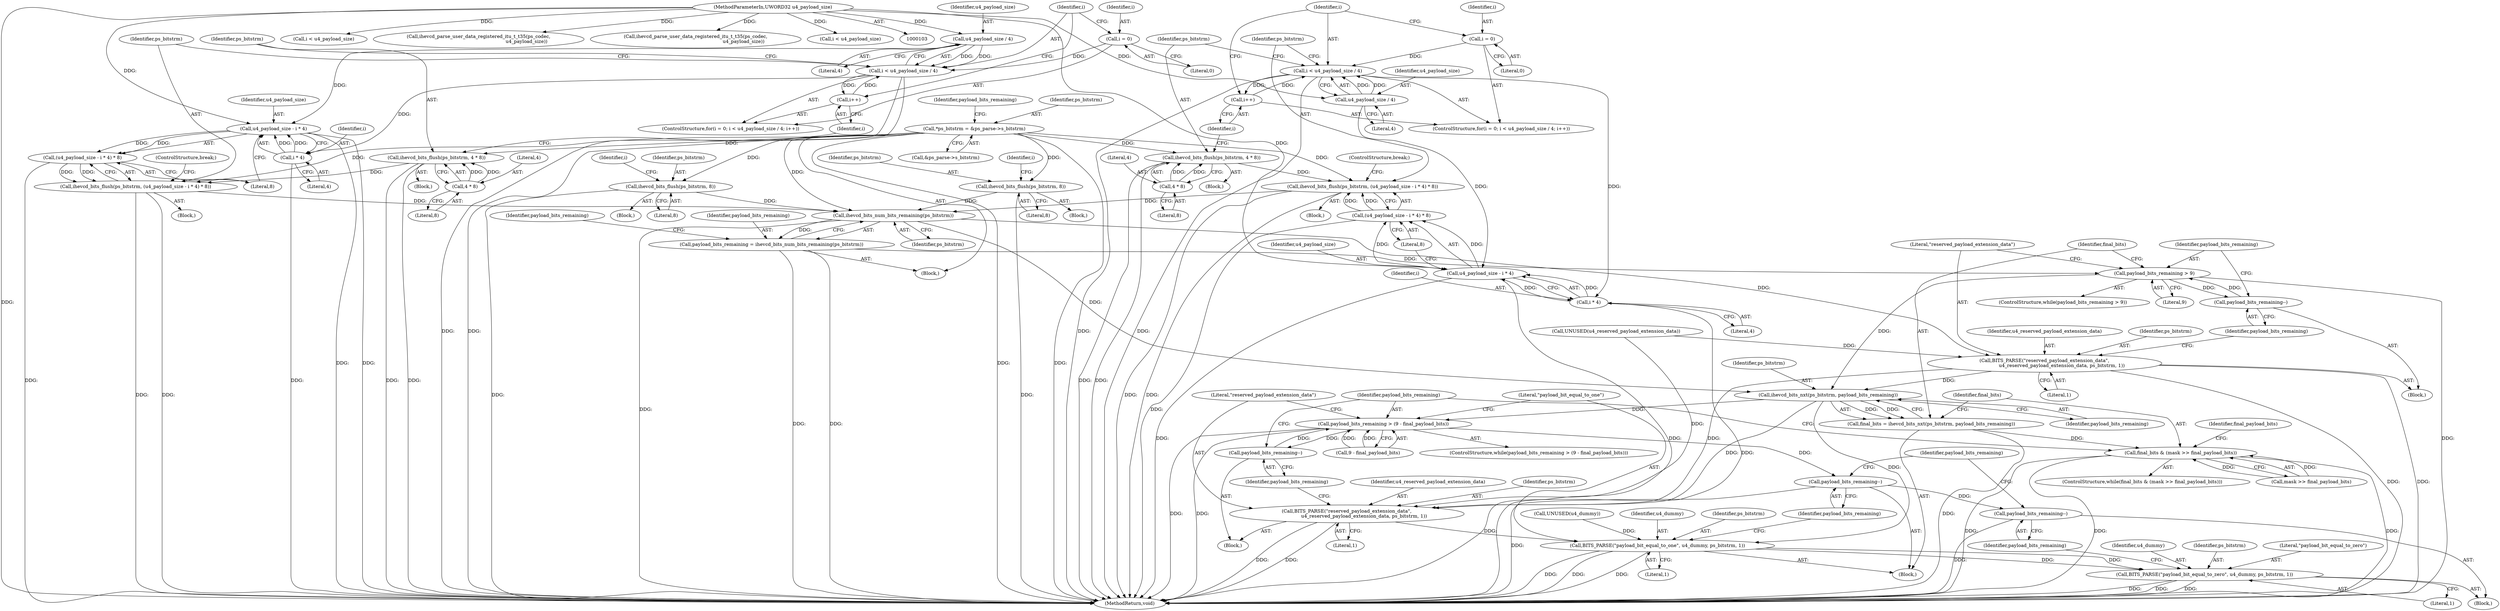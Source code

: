 digraph "0_Android_9f0fb67540d2259e4930d9bd5f1a1a6fb95af862@API" {
"1000347" [label="(Call,ihevcd_bits_num_bits_remaining(ps_bitstrm))"];
"1000315" [label="(Call,ihevcd_bits_flush(ps_bitstrm, (u4_payload_size - i * 4) * 8))"];
"1000310" [label="(Call,ihevcd_bits_flush(ps_bitstrm, 4 * 8))"];
"1000117" [label="(Call,*ps_bitstrm = &ps_parse->s_bitstrm)"];
"1000312" [label="(Call,4 * 8)"];
"1000317" [label="(Call,(u4_payload_size - i * 4) * 8)"];
"1000318" [label="(Call,u4_payload_size - i * 4)"];
"1000304" [label="(Call,u4_payload_size / 4)"];
"1000106" [label="(MethodParameterIn,UWORD32 u4_payload_size)"];
"1000320" [label="(Call,i * 4)"];
"1000302" [label="(Call,i < u4_payload_size / 4)"];
"1000299" [label="(Call,i = 0)"];
"1000307" [label="(Call,i++)"];
"1000272" [label="(Call,ihevcd_bits_flush(ps_bitstrm, 8))"];
"1000246" [label="(Call,ihevcd_bits_flush(ps_bitstrm, (u4_payload_size - i * 4) * 8))"];
"1000241" [label="(Call,ihevcd_bits_flush(ps_bitstrm, 4 * 8))"];
"1000243" [label="(Call,4 * 8)"];
"1000248" [label="(Call,(u4_payload_size - i * 4) * 8)"];
"1000249" [label="(Call,u4_payload_size - i * 4)"];
"1000235" [label="(Call,u4_payload_size / 4)"];
"1000251" [label="(Call,i * 4)"];
"1000233" [label="(Call,i < u4_payload_size / 4)"];
"1000238" [label="(Call,i++)"];
"1000230" [label="(Call,i = 0)"];
"1000341" [label="(Call,ihevcd_bits_flush(ps_bitstrm, 8))"];
"1000345" [label="(Call,payload_bits_remaining = ihevcd_bits_num_bits_remaining(ps_bitstrm))"];
"1000368" [label="(Call,payload_bits_remaining > 9)"];
"1000377" [label="(Call,payload_bits_remaining--)"];
"1000381" [label="(Call,ihevcd_bits_nxt(ps_bitstrm, payload_bits_remaining))"];
"1000379" [label="(Call,final_bits = ihevcd_bits_nxt(ps_bitstrm, payload_bits_remaining))"];
"1000385" [label="(Call,final_bits & (mask >> final_payload_bits))"];
"1000395" [label="(Call,payload_bits_remaining > (9 - final_payload_bits))"];
"1000406" [label="(Call,payload_bits_remaining--)"];
"1000413" [label="(Call,payload_bits_remaining--)"];
"1000423" [label="(Call,payload_bits_remaining--)"];
"1000401" [label="(Call,BITS_PARSE(\"reserved_payload_extension_data\",\n                       u4_reserved_payload_extension_data, ps_bitstrm, 1))"];
"1000408" [label="(Call,BITS_PARSE(\"payload_bit_equal_to_one\", u4_dummy, ps_bitstrm, 1))"];
"1000418" [label="(Call,BITS_PARSE(\"payload_bit_equal_to_zero\", u4_dummy, ps_bitstrm, 1))"];
"1000372" [label="(Call,BITS_PARSE(\"reserved_payload_extension_data\",\n                       u4_reserved_payload_extension_data, ps_bitstrm, 1))"];
"1000309" [label="(Block,)"];
"1000379" [label="(Call,final_bits = ihevcd_bits_nxt(ps_bitstrm, payload_bits_remaining))"];
"1000249" [label="(Call,u4_payload_size - i * 4)"];
"1000339" [label="(Identifier,i)"];
"1000242" [label="(Identifier,ps_bitstrm)"];
"1000311" [label="(Identifier,ps_bitstrm)"];
"1000386" [label="(Identifier,final_bits)"];
"1000376" [label="(Literal,1)"];
"1000417" [label="(Block,)"];
"1000413" [label="(Call,payload_bits_remaining--)"];
"1000335" [label="(Call,i < u4_payload_size)"];
"1000419" [label="(Literal,\"payload_bit_equal_to_zero\")"];
"1000422" [label="(Literal,1)"];
"1000234" [label="(Identifier,i)"];
"1000382" [label="(Identifier,ps_bitstrm)"];
"1000416" [label="(Identifier,payload_bits_remaining)"];
"1000271" [label="(Block,)"];
"1000318" [label="(Call,u4_payload_size - i * 4)"];
"1000346" [label="(Identifier,payload_bits_remaining)"];
"1000374" [label="(Identifier,u4_reserved_payload_extension_data)"];
"1000420" [label="(Identifier,u4_dummy)"];
"1000403" [label="(Identifier,u4_reserved_payload_extension_data)"];
"1000410" [label="(Identifier,u4_dummy)"];
"1000343" [label="(Literal,8)"];
"1000373" [label="(Literal,\"reserved_payload_extension_data\")"];
"1000254" [label="(Literal,8)"];
"1000341" [label="(Call,ihevcd_bits_flush(ps_bitstrm, 8))"];
"1000351" [label="(Block,)"];
"1000251" [label="(Call,i * 4)"];
"1000260" [label="(ControlStructure,break;)"];
"1000407" [label="(Identifier,payload_bits_remaining)"];
"1000404" [label="(Identifier,ps_bitstrm)"];
"1000421" [label="(Identifier,ps_bitstrm)"];
"1000347" [label="(Call,ihevcd_bits_num_bits_remaining(ps_bitstrm))"];
"1000418" [label="(Call,BITS_PARSE(\"payload_bit_equal_to_zero\", u4_dummy, ps_bitstrm, 1))"];
"1000326" [label="(Call,ihevcd_parse_user_data_registered_itu_t_t35(ps_codec,\n                                                                u4_payload_size))"];
"1000240" [label="(Block,)"];
"1000322" [label="(Literal,4)"];
"1000119" [label="(Call,&ps_parse->s_bitstrm)"];
"1000423" [label="(Call,payload_bits_remaining--)"];
"1000237" [label="(Literal,4)"];
"1000383" [label="(Identifier,payload_bits_remaining)"];
"1000315" [label="(Call,ihevcd_bits_flush(ps_bitstrm, (u4_payload_size - i * 4) * 8))"];
"1000245" [label="(Literal,8)"];
"1000305" [label="(Identifier,u4_payload_size)"];
"1000273" [label="(Identifier,ps_bitstrm)"];
"1000412" [label="(Literal,1)"];
"1000230" [label="(Call,i = 0)"];
"1000297" [label="(Block,)"];
"1000253" [label="(Literal,4)"];
"1000312" [label="(Call,4 * 8)"];
"1000252" [label="(Identifier,i)"];
"1000108" [label="(Block,)"];
"1000411" [label="(Identifier,ps_bitstrm)"];
"1000394" [label="(ControlStructure,while(payload_bits_remaining > (9 - final_payload_bits)))"];
"1000229" [label="(ControlStructure,for(i = 0; i < u4_payload_size / 4; i++))"];
"1000387" [label="(Call,mask >> final_payload_bits)"];
"1000402" [label="(Literal,\"reserved_payload_extension_data\")"];
"1000363" [label="(Call,UNUSED(u4_dummy))"];
"1000377" [label="(Call,payload_bits_remaining--)"];
"1000371" [label="(Block,)"];
"1000316" [label="(Identifier,ps_bitstrm)"];
"1000368" [label="(Call,payload_bits_remaining > 9)"];
"1000270" [label="(Identifier,i)"];
"1000414" [label="(Identifier,payload_bits_remaining)"];
"1000302" [label="(Call,i < u4_payload_size / 4)"];
"1000241" [label="(Call,ihevcd_bits_flush(ps_bitstrm, 4 * 8))"];
"1000232" [label="(Literal,0)"];
"1000372" [label="(Call,BITS_PARSE(\"reserved_payload_extension_data\",\n                       u4_reserved_payload_extension_data, ps_bitstrm, 1))"];
"1000235" [label="(Call,u4_payload_size / 4)"];
"1000340" [label="(Block,)"];
"1000257" [label="(Call,ihevcd_parse_user_data_registered_itu_t_t35(ps_codec,\n                                                                u4_payload_size))"];
"1000236" [label="(Identifier,u4_payload_size)"];
"1000350" [label="(Identifier,payload_bits_remaining)"];
"1000400" [label="(Block,)"];
"1000303" [label="(Identifier,i)"];
"1000342" [label="(Identifier,ps_bitstrm)"];
"1000319" [label="(Identifier,u4_payload_size)"];
"1000408" [label="(Call,BITS_PARSE(\"payload_bit_equal_to_one\", u4_dummy, ps_bitstrm, 1))"];
"1000247" [label="(Identifier,ps_bitstrm)"];
"1000381" [label="(Call,ihevcd_bits_nxt(ps_bitstrm, payload_bits_remaining))"];
"1000395" [label="(Call,payload_bits_remaining > (9 - final_payload_bits))"];
"1000406" [label="(Call,payload_bits_remaining--)"];
"1000314" [label="(Literal,8)"];
"1000308" [label="(Identifier,i)"];
"1000106" [label="(MethodParameterIn,UWORD32 u4_payload_size)"];
"1000274" [label="(Literal,8)"];
"1000298" [label="(ControlStructure,for(i = 0; i < u4_payload_size / 4; i++))"];
"1000238" [label="(Call,i++)"];
"1000397" [label="(Call,9 - final_payload_bits)"];
"1000323" [label="(Literal,8)"];
"1000365" [label="(Call,UNUSED(u4_reserved_payload_extension_data))"];
"1000246" [label="(Call,ihevcd_bits_flush(ps_bitstrm, (u4_payload_size - i * 4) * 8))"];
"1000239" [label="(Identifier,i)"];
"1000272" [label="(Call,ihevcd_bits_flush(ps_bitstrm, 8))"];
"1000313" [label="(Literal,4)"];
"1000118" [label="(Identifier,ps_bitstrm)"];
"1000369" [label="(Identifier,payload_bits_remaining)"];
"1000266" [label="(Call,i < u4_payload_size)"];
"1000228" [label="(Block,)"];
"1000300" [label="(Identifier,i)"];
"1000317" [label="(Call,(u4_payload_size - i * 4) * 8)"];
"1000345" [label="(Call,payload_bits_remaining = ihevcd_bits_num_bits_remaining(ps_bitstrm))"];
"1000348" [label="(Identifier,ps_bitstrm)"];
"1000329" [label="(ControlStructure,break;)"];
"1000233" [label="(Call,i < u4_payload_size / 4)"];
"1000304" [label="(Call,u4_payload_size / 4)"];
"1000244" [label="(Literal,4)"];
"1000380" [label="(Identifier,final_bits)"];
"1000320" [label="(Call,i * 4)"];
"1000306" [label="(Literal,4)"];
"1000248" [label="(Call,(u4_payload_size - i * 4) * 8)"];
"1000250" [label="(Identifier,u4_payload_size)"];
"1000385" [label="(Call,final_bits & (mask >> final_payload_bits))"];
"1000299" [label="(Call,i = 0)"];
"1000243" [label="(Call,4 * 8)"];
"1000321" [label="(Identifier,i)"];
"1000424" [label="(Identifier,payload_bits_remaining)"];
"1000125" [label="(Identifier,payload_bits_remaining)"];
"1000378" [label="(Identifier,payload_bits_remaining)"];
"1000401" [label="(Call,BITS_PARSE(\"reserved_payload_extension_data\",\n                       u4_reserved_payload_extension_data, ps_bitstrm, 1))"];
"1000117" [label="(Call,*ps_bitstrm = &ps_parse->s_bitstrm)"];
"1000384" [label="(ControlStructure,while(final_bits & (mask >> final_payload_bits)))"];
"1000405" [label="(Literal,1)"];
"1000396" [label="(Identifier,payload_bits_remaining)"];
"1000375" [label="(Identifier,ps_bitstrm)"];
"1000307" [label="(Call,i++)"];
"1000367" [label="(ControlStructure,while(payload_bits_remaining > 9))"];
"1000301" [label="(Literal,0)"];
"1000426" [label="(MethodReturn,void)"];
"1000231" [label="(Identifier,i)"];
"1000310" [label="(Call,ihevcd_bits_flush(ps_bitstrm, 4 * 8))"];
"1000409" [label="(Literal,\"payload_bit_equal_to_one\")"];
"1000392" [label="(Identifier,final_payload_bits)"];
"1000370" [label="(Literal,9)"];
"1000347" -> "1000345"  [label="AST: "];
"1000347" -> "1000348"  [label="CFG: "];
"1000348" -> "1000347"  [label="AST: "];
"1000345" -> "1000347"  [label="CFG: "];
"1000347" -> "1000426"  [label="DDG: "];
"1000347" -> "1000345"  [label="DDG: "];
"1000315" -> "1000347"  [label="DDG: "];
"1000272" -> "1000347"  [label="DDG: "];
"1000246" -> "1000347"  [label="DDG: "];
"1000341" -> "1000347"  [label="DDG: "];
"1000117" -> "1000347"  [label="DDG: "];
"1000347" -> "1000372"  [label="DDG: "];
"1000347" -> "1000381"  [label="DDG: "];
"1000315" -> "1000297"  [label="AST: "];
"1000315" -> "1000317"  [label="CFG: "];
"1000316" -> "1000315"  [label="AST: "];
"1000317" -> "1000315"  [label="AST: "];
"1000329" -> "1000315"  [label="CFG: "];
"1000315" -> "1000426"  [label="DDG: "];
"1000315" -> "1000426"  [label="DDG: "];
"1000310" -> "1000315"  [label="DDG: "];
"1000117" -> "1000315"  [label="DDG: "];
"1000317" -> "1000315"  [label="DDG: "];
"1000317" -> "1000315"  [label="DDG: "];
"1000310" -> "1000309"  [label="AST: "];
"1000310" -> "1000312"  [label="CFG: "];
"1000311" -> "1000310"  [label="AST: "];
"1000312" -> "1000310"  [label="AST: "];
"1000308" -> "1000310"  [label="CFG: "];
"1000310" -> "1000426"  [label="DDG: "];
"1000310" -> "1000426"  [label="DDG: "];
"1000117" -> "1000310"  [label="DDG: "];
"1000312" -> "1000310"  [label="DDG: "];
"1000312" -> "1000310"  [label="DDG: "];
"1000117" -> "1000108"  [label="AST: "];
"1000117" -> "1000119"  [label="CFG: "];
"1000118" -> "1000117"  [label="AST: "];
"1000119" -> "1000117"  [label="AST: "];
"1000125" -> "1000117"  [label="CFG: "];
"1000117" -> "1000426"  [label="DDG: "];
"1000117" -> "1000426"  [label="DDG: "];
"1000117" -> "1000241"  [label="DDG: "];
"1000117" -> "1000246"  [label="DDG: "];
"1000117" -> "1000272"  [label="DDG: "];
"1000117" -> "1000341"  [label="DDG: "];
"1000312" -> "1000314"  [label="CFG: "];
"1000313" -> "1000312"  [label="AST: "];
"1000314" -> "1000312"  [label="AST: "];
"1000317" -> "1000323"  [label="CFG: "];
"1000318" -> "1000317"  [label="AST: "];
"1000323" -> "1000317"  [label="AST: "];
"1000317" -> "1000426"  [label="DDG: "];
"1000318" -> "1000317"  [label="DDG: "];
"1000318" -> "1000317"  [label="DDG: "];
"1000318" -> "1000320"  [label="CFG: "];
"1000319" -> "1000318"  [label="AST: "];
"1000320" -> "1000318"  [label="AST: "];
"1000323" -> "1000318"  [label="CFG: "];
"1000318" -> "1000426"  [label="DDG: "];
"1000318" -> "1000426"  [label="DDG: "];
"1000304" -> "1000318"  [label="DDG: "];
"1000106" -> "1000318"  [label="DDG: "];
"1000320" -> "1000318"  [label="DDG: "];
"1000320" -> "1000318"  [label="DDG: "];
"1000304" -> "1000302"  [label="AST: "];
"1000304" -> "1000306"  [label="CFG: "];
"1000305" -> "1000304"  [label="AST: "];
"1000306" -> "1000304"  [label="AST: "];
"1000302" -> "1000304"  [label="CFG: "];
"1000304" -> "1000302"  [label="DDG: "];
"1000304" -> "1000302"  [label="DDG: "];
"1000106" -> "1000304"  [label="DDG: "];
"1000106" -> "1000103"  [label="AST: "];
"1000106" -> "1000426"  [label="DDG: "];
"1000106" -> "1000235"  [label="DDG: "];
"1000106" -> "1000249"  [label="DDG: "];
"1000106" -> "1000257"  [label="DDG: "];
"1000106" -> "1000266"  [label="DDG: "];
"1000106" -> "1000326"  [label="DDG: "];
"1000106" -> "1000335"  [label="DDG: "];
"1000320" -> "1000322"  [label="CFG: "];
"1000321" -> "1000320"  [label="AST: "];
"1000322" -> "1000320"  [label="AST: "];
"1000320" -> "1000426"  [label="DDG: "];
"1000302" -> "1000320"  [label="DDG: "];
"1000302" -> "1000298"  [label="AST: "];
"1000303" -> "1000302"  [label="AST: "];
"1000311" -> "1000302"  [label="CFG: "];
"1000316" -> "1000302"  [label="CFG: "];
"1000302" -> "1000426"  [label="DDG: "];
"1000302" -> "1000426"  [label="DDG: "];
"1000299" -> "1000302"  [label="DDG: "];
"1000307" -> "1000302"  [label="DDG: "];
"1000302" -> "1000307"  [label="DDG: "];
"1000299" -> "1000298"  [label="AST: "];
"1000299" -> "1000301"  [label="CFG: "];
"1000300" -> "1000299"  [label="AST: "];
"1000301" -> "1000299"  [label="AST: "];
"1000303" -> "1000299"  [label="CFG: "];
"1000307" -> "1000298"  [label="AST: "];
"1000307" -> "1000308"  [label="CFG: "];
"1000308" -> "1000307"  [label="AST: "];
"1000303" -> "1000307"  [label="CFG: "];
"1000272" -> "1000271"  [label="AST: "];
"1000272" -> "1000274"  [label="CFG: "];
"1000273" -> "1000272"  [label="AST: "];
"1000274" -> "1000272"  [label="AST: "];
"1000270" -> "1000272"  [label="CFG: "];
"1000272" -> "1000426"  [label="DDG: "];
"1000246" -> "1000228"  [label="AST: "];
"1000246" -> "1000248"  [label="CFG: "];
"1000247" -> "1000246"  [label="AST: "];
"1000248" -> "1000246"  [label="AST: "];
"1000260" -> "1000246"  [label="CFG: "];
"1000246" -> "1000426"  [label="DDG: "];
"1000246" -> "1000426"  [label="DDG: "];
"1000241" -> "1000246"  [label="DDG: "];
"1000248" -> "1000246"  [label="DDG: "];
"1000248" -> "1000246"  [label="DDG: "];
"1000241" -> "1000240"  [label="AST: "];
"1000241" -> "1000243"  [label="CFG: "];
"1000242" -> "1000241"  [label="AST: "];
"1000243" -> "1000241"  [label="AST: "];
"1000239" -> "1000241"  [label="CFG: "];
"1000241" -> "1000426"  [label="DDG: "];
"1000241" -> "1000426"  [label="DDG: "];
"1000243" -> "1000241"  [label="DDG: "];
"1000243" -> "1000241"  [label="DDG: "];
"1000243" -> "1000245"  [label="CFG: "];
"1000244" -> "1000243"  [label="AST: "];
"1000245" -> "1000243"  [label="AST: "];
"1000248" -> "1000254"  [label="CFG: "];
"1000249" -> "1000248"  [label="AST: "];
"1000254" -> "1000248"  [label="AST: "];
"1000248" -> "1000426"  [label="DDG: "];
"1000249" -> "1000248"  [label="DDG: "];
"1000249" -> "1000248"  [label="DDG: "];
"1000249" -> "1000251"  [label="CFG: "];
"1000250" -> "1000249"  [label="AST: "];
"1000251" -> "1000249"  [label="AST: "];
"1000254" -> "1000249"  [label="CFG: "];
"1000249" -> "1000426"  [label="DDG: "];
"1000249" -> "1000426"  [label="DDG: "];
"1000235" -> "1000249"  [label="DDG: "];
"1000251" -> "1000249"  [label="DDG: "];
"1000251" -> "1000249"  [label="DDG: "];
"1000235" -> "1000233"  [label="AST: "];
"1000235" -> "1000237"  [label="CFG: "];
"1000236" -> "1000235"  [label="AST: "];
"1000237" -> "1000235"  [label="AST: "];
"1000233" -> "1000235"  [label="CFG: "];
"1000235" -> "1000233"  [label="DDG: "];
"1000235" -> "1000233"  [label="DDG: "];
"1000251" -> "1000253"  [label="CFG: "];
"1000252" -> "1000251"  [label="AST: "];
"1000253" -> "1000251"  [label="AST: "];
"1000251" -> "1000426"  [label="DDG: "];
"1000233" -> "1000251"  [label="DDG: "];
"1000233" -> "1000229"  [label="AST: "];
"1000234" -> "1000233"  [label="AST: "];
"1000242" -> "1000233"  [label="CFG: "];
"1000247" -> "1000233"  [label="CFG: "];
"1000233" -> "1000426"  [label="DDG: "];
"1000233" -> "1000426"  [label="DDG: "];
"1000238" -> "1000233"  [label="DDG: "];
"1000230" -> "1000233"  [label="DDG: "];
"1000233" -> "1000238"  [label="DDG: "];
"1000238" -> "1000229"  [label="AST: "];
"1000238" -> "1000239"  [label="CFG: "];
"1000239" -> "1000238"  [label="AST: "];
"1000234" -> "1000238"  [label="CFG: "];
"1000230" -> "1000229"  [label="AST: "];
"1000230" -> "1000232"  [label="CFG: "];
"1000231" -> "1000230"  [label="AST: "];
"1000232" -> "1000230"  [label="AST: "];
"1000234" -> "1000230"  [label="CFG: "];
"1000341" -> "1000340"  [label="AST: "];
"1000341" -> "1000343"  [label="CFG: "];
"1000342" -> "1000341"  [label="AST: "];
"1000343" -> "1000341"  [label="AST: "];
"1000339" -> "1000341"  [label="CFG: "];
"1000341" -> "1000426"  [label="DDG: "];
"1000345" -> "1000108"  [label="AST: "];
"1000346" -> "1000345"  [label="AST: "];
"1000350" -> "1000345"  [label="CFG: "];
"1000345" -> "1000426"  [label="DDG: "];
"1000345" -> "1000426"  [label="DDG: "];
"1000345" -> "1000368"  [label="DDG: "];
"1000368" -> "1000367"  [label="AST: "];
"1000368" -> "1000370"  [label="CFG: "];
"1000369" -> "1000368"  [label="AST: "];
"1000370" -> "1000368"  [label="AST: "];
"1000373" -> "1000368"  [label="CFG: "];
"1000380" -> "1000368"  [label="CFG: "];
"1000368" -> "1000426"  [label="DDG: "];
"1000377" -> "1000368"  [label="DDG: "];
"1000368" -> "1000377"  [label="DDG: "];
"1000368" -> "1000381"  [label="DDG: "];
"1000377" -> "1000371"  [label="AST: "];
"1000377" -> "1000378"  [label="CFG: "];
"1000378" -> "1000377"  [label="AST: "];
"1000369" -> "1000377"  [label="CFG: "];
"1000381" -> "1000379"  [label="AST: "];
"1000381" -> "1000383"  [label="CFG: "];
"1000382" -> "1000381"  [label="AST: "];
"1000383" -> "1000381"  [label="AST: "];
"1000379" -> "1000381"  [label="CFG: "];
"1000381" -> "1000379"  [label="DDG: "];
"1000381" -> "1000379"  [label="DDG: "];
"1000372" -> "1000381"  [label="DDG: "];
"1000381" -> "1000395"  [label="DDG: "];
"1000381" -> "1000401"  [label="DDG: "];
"1000381" -> "1000408"  [label="DDG: "];
"1000379" -> "1000351"  [label="AST: "];
"1000380" -> "1000379"  [label="AST: "];
"1000386" -> "1000379"  [label="CFG: "];
"1000379" -> "1000426"  [label="DDG: "];
"1000379" -> "1000385"  [label="DDG: "];
"1000385" -> "1000384"  [label="AST: "];
"1000385" -> "1000387"  [label="CFG: "];
"1000386" -> "1000385"  [label="AST: "];
"1000387" -> "1000385"  [label="AST: "];
"1000392" -> "1000385"  [label="CFG: "];
"1000396" -> "1000385"  [label="CFG: "];
"1000385" -> "1000426"  [label="DDG: "];
"1000385" -> "1000426"  [label="DDG: "];
"1000385" -> "1000426"  [label="DDG: "];
"1000387" -> "1000385"  [label="DDG: "];
"1000387" -> "1000385"  [label="DDG: "];
"1000395" -> "1000394"  [label="AST: "];
"1000395" -> "1000397"  [label="CFG: "];
"1000396" -> "1000395"  [label="AST: "];
"1000397" -> "1000395"  [label="AST: "];
"1000402" -> "1000395"  [label="CFG: "];
"1000409" -> "1000395"  [label="CFG: "];
"1000395" -> "1000426"  [label="DDG: "];
"1000395" -> "1000426"  [label="DDG: "];
"1000406" -> "1000395"  [label="DDG: "];
"1000397" -> "1000395"  [label="DDG: "];
"1000397" -> "1000395"  [label="DDG: "];
"1000395" -> "1000406"  [label="DDG: "];
"1000395" -> "1000413"  [label="DDG: "];
"1000406" -> "1000400"  [label="AST: "];
"1000406" -> "1000407"  [label="CFG: "];
"1000407" -> "1000406"  [label="AST: "];
"1000396" -> "1000406"  [label="CFG: "];
"1000413" -> "1000351"  [label="AST: "];
"1000413" -> "1000414"  [label="CFG: "];
"1000414" -> "1000413"  [label="AST: "];
"1000416" -> "1000413"  [label="CFG: "];
"1000413" -> "1000426"  [label="DDG: "];
"1000413" -> "1000423"  [label="DDG: "];
"1000423" -> "1000417"  [label="AST: "];
"1000423" -> "1000424"  [label="CFG: "];
"1000424" -> "1000423"  [label="AST: "];
"1000416" -> "1000423"  [label="CFG: "];
"1000423" -> "1000426"  [label="DDG: "];
"1000401" -> "1000400"  [label="AST: "];
"1000401" -> "1000405"  [label="CFG: "];
"1000402" -> "1000401"  [label="AST: "];
"1000403" -> "1000401"  [label="AST: "];
"1000404" -> "1000401"  [label="AST: "];
"1000405" -> "1000401"  [label="AST: "];
"1000407" -> "1000401"  [label="CFG: "];
"1000401" -> "1000426"  [label="DDG: "];
"1000401" -> "1000426"  [label="DDG: "];
"1000365" -> "1000401"  [label="DDG: "];
"1000372" -> "1000401"  [label="DDG: "];
"1000401" -> "1000408"  [label="DDG: "];
"1000408" -> "1000351"  [label="AST: "];
"1000408" -> "1000412"  [label="CFG: "];
"1000409" -> "1000408"  [label="AST: "];
"1000410" -> "1000408"  [label="AST: "];
"1000411" -> "1000408"  [label="AST: "];
"1000412" -> "1000408"  [label="AST: "];
"1000414" -> "1000408"  [label="CFG: "];
"1000408" -> "1000426"  [label="DDG: "];
"1000408" -> "1000426"  [label="DDG: "];
"1000408" -> "1000426"  [label="DDG: "];
"1000363" -> "1000408"  [label="DDG: "];
"1000408" -> "1000418"  [label="DDG: "];
"1000408" -> "1000418"  [label="DDG: "];
"1000418" -> "1000417"  [label="AST: "];
"1000418" -> "1000422"  [label="CFG: "];
"1000419" -> "1000418"  [label="AST: "];
"1000420" -> "1000418"  [label="AST: "];
"1000421" -> "1000418"  [label="AST: "];
"1000422" -> "1000418"  [label="AST: "];
"1000424" -> "1000418"  [label="CFG: "];
"1000418" -> "1000426"  [label="DDG: "];
"1000418" -> "1000426"  [label="DDG: "];
"1000418" -> "1000426"  [label="DDG: "];
"1000372" -> "1000371"  [label="AST: "];
"1000372" -> "1000376"  [label="CFG: "];
"1000373" -> "1000372"  [label="AST: "];
"1000374" -> "1000372"  [label="AST: "];
"1000375" -> "1000372"  [label="AST: "];
"1000376" -> "1000372"  [label="AST: "];
"1000378" -> "1000372"  [label="CFG: "];
"1000372" -> "1000426"  [label="DDG: "];
"1000372" -> "1000426"  [label="DDG: "];
"1000365" -> "1000372"  [label="DDG: "];
}
